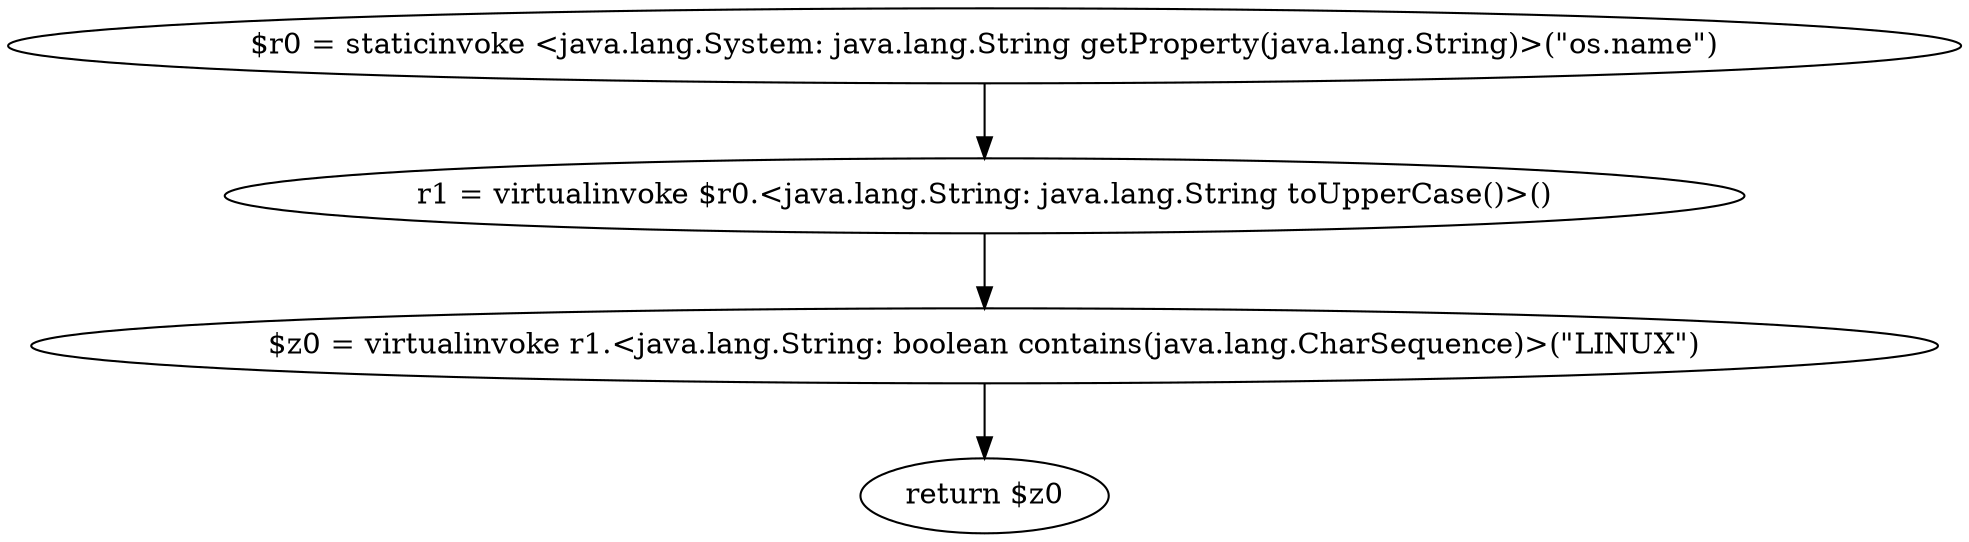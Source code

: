 digraph "unitGraph" {
    "$r0 = staticinvoke <java.lang.System: java.lang.String getProperty(java.lang.String)>(\"os.name\")"
    "r1 = virtualinvoke $r0.<java.lang.String: java.lang.String toUpperCase()>()"
    "$z0 = virtualinvoke r1.<java.lang.String: boolean contains(java.lang.CharSequence)>(\"LINUX\")"
    "return $z0"
    "$r0 = staticinvoke <java.lang.System: java.lang.String getProperty(java.lang.String)>(\"os.name\")"->"r1 = virtualinvoke $r0.<java.lang.String: java.lang.String toUpperCase()>()";
    "r1 = virtualinvoke $r0.<java.lang.String: java.lang.String toUpperCase()>()"->"$z0 = virtualinvoke r1.<java.lang.String: boolean contains(java.lang.CharSequence)>(\"LINUX\")";
    "$z0 = virtualinvoke r1.<java.lang.String: boolean contains(java.lang.CharSequence)>(\"LINUX\")"->"return $z0";
}
